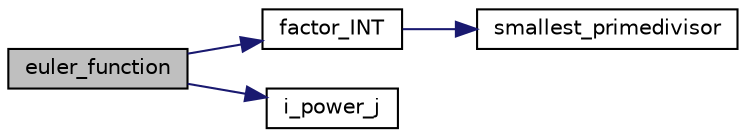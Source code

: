 digraph "euler_function"
{
  edge [fontname="Helvetica",fontsize="10",labelfontname="Helvetica",labelfontsize="10"];
  node [fontname="Helvetica",fontsize="10",shape=record];
  rankdir="LR";
  Node59 [label="euler_function",height=0.2,width=0.4,color="black", fillcolor="grey75", style="filled", fontcolor="black"];
  Node59 -> Node60 [color="midnightblue",fontsize="10",style="solid",fontname="Helvetica"];
  Node60 [label="factor_INT",height=0.2,width=0.4,color="black", fillcolor="white", style="filled",URL="$df/dda/number__theory_8_c.html#a856557582cb1be6218e52b9293854098"];
  Node60 -> Node61 [color="midnightblue",fontsize="10",style="solid",fontname="Helvetica"];
  Node61 [label="smallest_primedivisor",height=0.2,width=0.4,color="black", fillcolor="white", style="filled",URL="$df/dda/number__theory_8_c.html#a89238384b70e5f0f19ac179ca88d468d"];
  Node59 -> Node62 [color="midnightblue",fontsize="10",style="solid",fontname="Helvetica"];
  Node62 [label="i_power_j",height=0.2,width=0.4,color="black", fillcolor="white", style="filled",URL="$df/dda/number__theory_8_c.html#a39b321523e8957d701618bb5cac542b5"];
}
